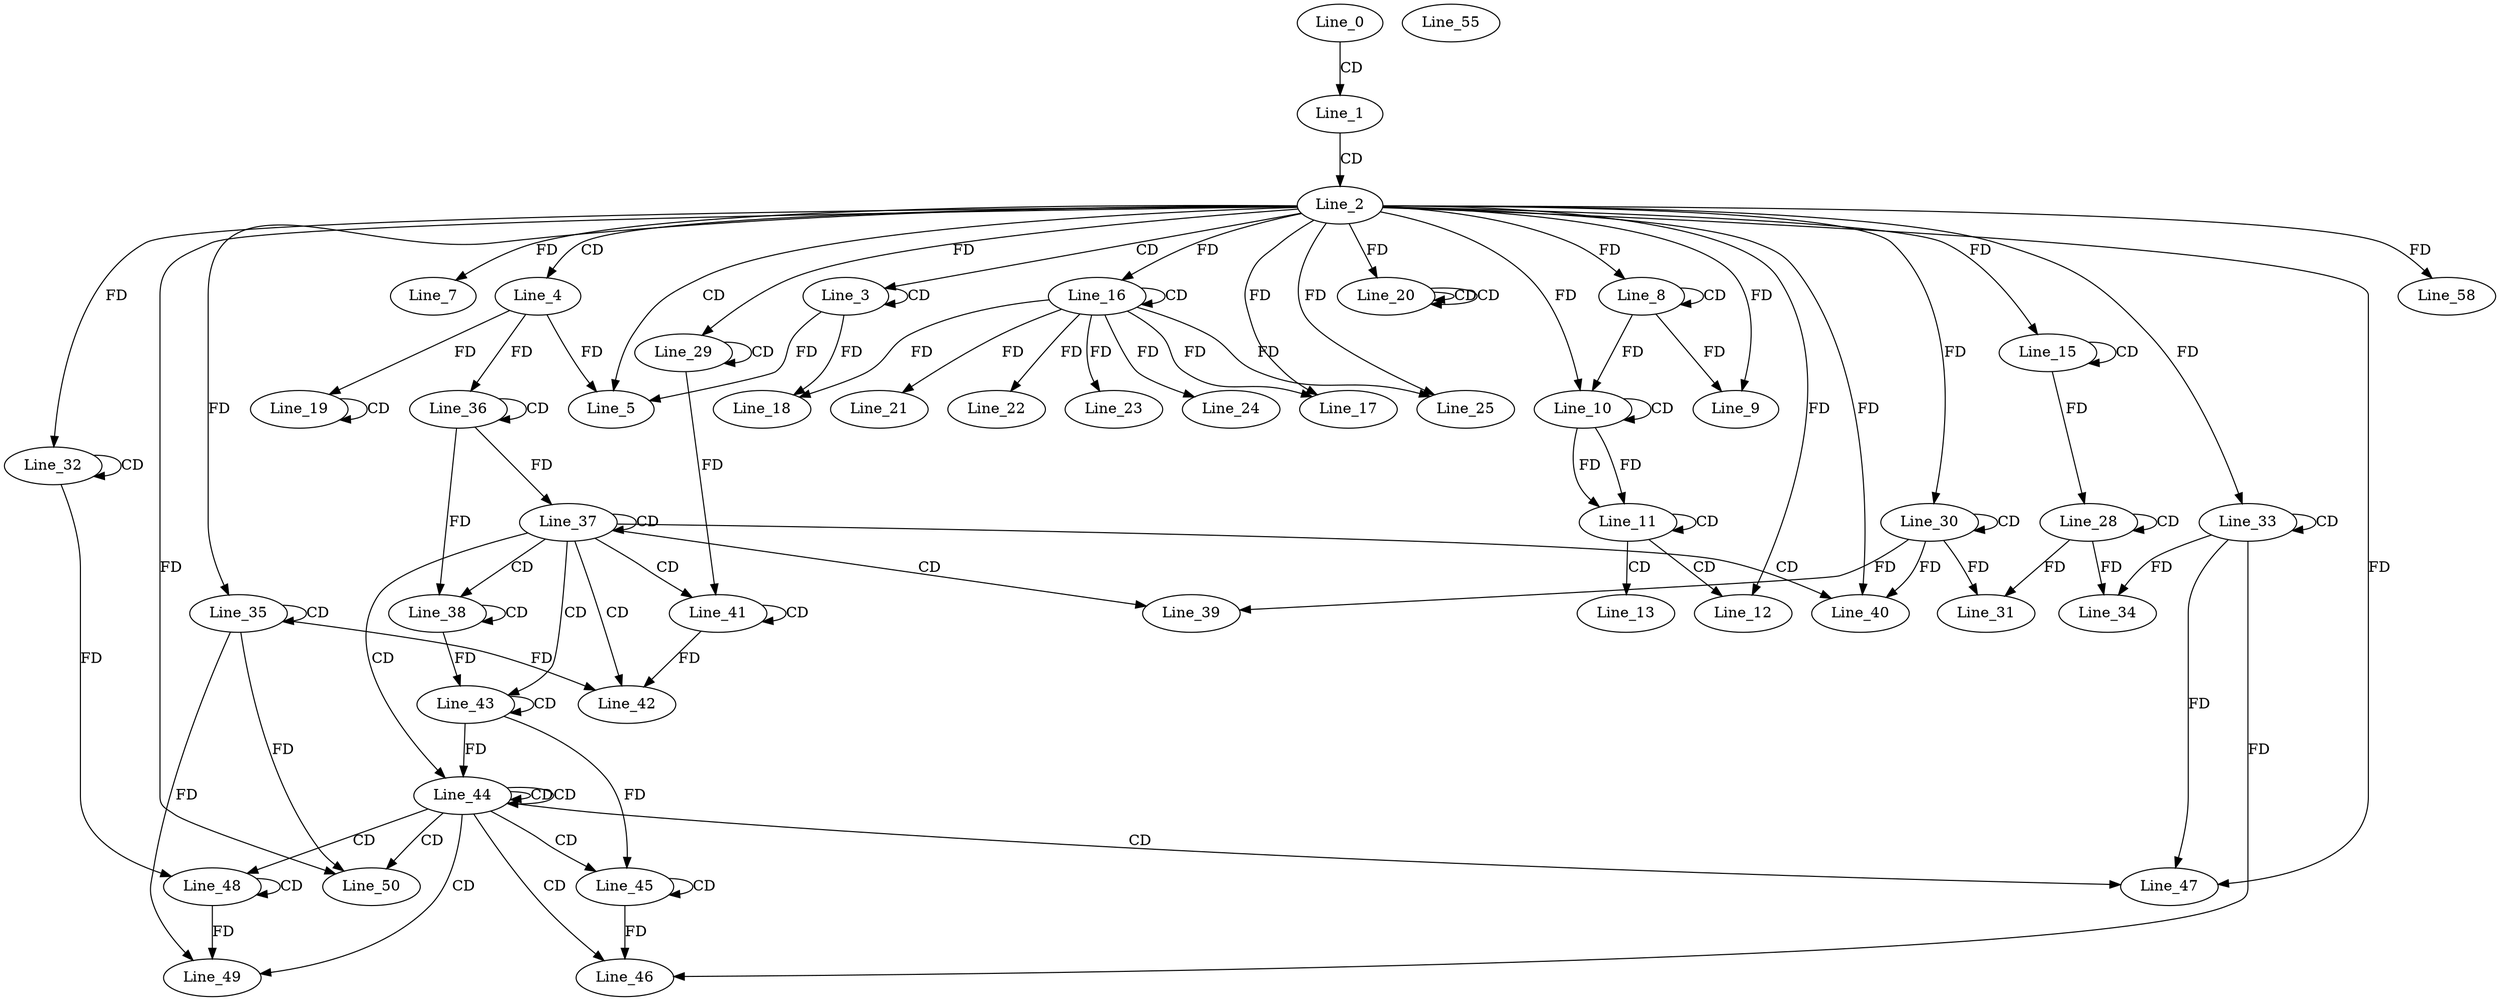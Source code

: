 digraph G {
  Line_0;
  Line_1;
  Line_2;
  Line_3;
  Line_3;
  Line_4;
  Line_5;
  Line_7;
  Line_8;
  Line_8;
  Line_9;
  Line_10;
  Line_10;
  Line_11;
  Line_11;
  Line_12;
  Line_13;
  Line_15;
  Line_15;
  Line_16;
  Line_16;
  Line_17;
  Line_18;
  Line_19;
  Line_19;
  Line_20;
  Line_20;
  Line_20;
  Line_21;
  Line_22;
  Line_23;
  Line_24;
  Line_25;
  Line_28;
  Line_28;
  Line_29;
  Line_29;
  Line_30;
  Line_30;
  Line_31;
  Line_32;
  Line_32;
  Line_33;
  Line_33;
  Line_34;
  Line_35;
  Line_35;
  Line_36;
  Line_36;
  Line_37;
  Line_37;
  Line_38;
  Line_38;
  Line_39;
  Line_40;
  Line_40;
  Line_41;
  Line_41;
  Line_42;
  Line_43;
  Line_43;
  Line_44;
  Line_44;
  Line_45;
  Line_45;
  Line_46;
  Line_47;
  Line_47;
  Line_48;
  Line_48;
  Line_49;
  Line_50;
  Line_50;
  Line_55;
  Line_58;
  Line_0 -> Line_1 [ label="CD" ];
  Line_1 -> Line_2 [ label="CD" ];
  Line_2 -> Line_3 [ label="CD" ];
  Line_3 -> Line_3 [ label="CD" ];
  Line_2 -> Line_4 [ label="CD" ];
  Line_2 -> Line_5 [ label="CD" ];
  Line_4 -> Line_5 [ label="FD" ];
  Line_3 -> Line_5 [ label="FD" ];
  Line_2 -> Line_7 [ label="FD" ];
  Line_8 -> Line_8 [ label="CD" ];
  Line_2 -> Line_8 [ label="FD" ];
  Line_8 -> Line_9 [ label="FD" ];
  Line_2 -> Line_9 [ label="FD" ];
  Line_10 -> Line_10 [ label="CD" ];
  Line_2 -> Line_10 [ label="FD" ];
  Line_8 -> Line_10 [ label="FD" ];
  Line_10 -> Line_11 [ label="FD" ];
  Line_11 -> Line_11 [ label="CD" ];
  Line_10 -> Line_11 [ label="FD" ];
  Line_11 -> Line_12 [ label="CD" ];
  Line_2 -> Line_12 [ label="FD" ];
  Line_11 -> Line_13 [ label="CD" ];
  Line_15 -> Line_15 [ label="CD" ];
  Line_2 -> Line_15 [ label="FD" ];
  Line_16 -> Line_16 [ label="CD" ];
  Line_2 -> Line_16 [ label="FD" ];
  Line_16 -> Line_17 [ label="FD" ];
  Line_2 -> Line_17 [ label="FD" ];
  Line_16 -> Line_18 [ label="FD" ];
  Line_3 -> Line_18 [ label="FD" ];
  Line_19 -> Line_19 [ label="CD" ];
  Line_4 -> Line_19 [ label="FD" ];
  Line_20 -> Line_20 [ label="CD" ];
  Line_20 -> Line_20 [ label="CD" ];
  Line_2 -> Line_20 [ label="FD" ];
  Line_16 -> Line_21 [ label="FD" ];
  Line_16 -> Line_22 [ label="FD" ];
  Line_16 -> Line_23 [ label="FD" ];
  Line_16 -> Line_24 [ label="FD" ];
  Line_2 -> Line_25 [ label="FD" ];
  Line_16 -> Line_25 [ label="FD" ];
  Line_28 -> Line_28 [ label="CD" ];
  Line_15 -> Line_28 [ label="FD" ];
  Line_29 -> Line_29 [ label="CD" ];
  Line_2 -> Line_29 [ label="FD" ];
  Line_30 -> Line_30 [ label="CD" ];
  Line_2 -> Line_30 [ label="FD" ];
  Line_30 -> Line_31 [ label="FD" ];
  Line_28 -> Line_31 [ label="FD" ];
  Line_32 -> Line_32 [ label="CD" ];
  Line_2 -> Line_32 [ label="FD" ];
  Line_33 -> Line_33 [ label="CD" ];
  Line_2 -> Line_33 [ label="FD" ];
  Line_33 -> Line_34 [ label="FD" ];
  Line_28 -> Line_34 [ label="FD" ];
  Line_35 -> Line_35 [ label="CD" ];
  Line_2 -> Line_35 [ label="FD" ];
  Line_36 -> Line_36 [ label="CD" ];
  Line_4 -> Line_36 [ label="FD" ];
  Line_37 -> Line_37 [ label="CD" ];
  Line_36 -> Line_37 [ label="FD" ];
  Line_37 -> Line_38 [ label="CD" ];
  Line_38 -> Line_38 [ label="CD" ];
  Line_36 -> Line_38 [ label="FD" ];
  Line_37 -> Line_39 [ label="CD" ];
  Line_30 -> Line_39 [ label="FD" ];
  Line_37 -> Line_40 [ label="CD" ];
  Line_2 -> Line_40 [ label="FD" ];
  Line_30 -> Line_40 [ label="FD" ];
  Line_37 -> Line_41 [ label="CD" ];
  Line_41 -> Line_41 [ label="CD" ];
  Line_29 -> Line_41 [ label="FD" ];
  Line_37 -> Line_42 [ label="CD" ];
  Line_35 -> Line_42 [ label="FD" ];
  Line_41 -> Line_42 [ label="FD" ];
  Line_37 -> Line_43 [ label="CD" ];
  Line_43 -> Line_43 [ label="CD" ];
  Line_38 -> Line_43 [ label="FD" ];
  Line_37 -> Line_44 [ label="CD" ];
  Line_44 -> Line_44 [ label="CD" ];
  Line_44 -> Line_44 [ label="CD" ];
  Line_43 -> Line_44 [ label="FD" ];
  Line_44 -> Line_45 [ label="CD" ];
  Line_45 -> Line_45 [ label="CD" ];
  Line_43 -> Line_45 [ label="FD" ];
  Line_44 -> Line_46 [ label="CD" ];
  Line_33 -> Line_46 [ label="FD" ];
  Line_45 -> Line_46 [ label="FD" ];
  Line_44 -> Line_47 [ label="CD" ];
  Line_2 -> Line_47 [ label="FD" ];
  Line_33 -> Line_47 [ label="FD" ];
  Line_44 -> Line_48 [ label="CD" ];
  Line_48 -> Line_48 [ label="CD" ];
  Line_32 -> Line_48 [ label="FD" ];
  Line_44 -> Line_49 [ label="CD" ];
  Line_35 -> Line_49 [ label="FD" ];
  Line_48 -> Line_49 [ label="FD" ];
  Line_44 -> Line_50 [ label="CD" ];
  Line_2 -> Line_50 [ label="FD" ];
  Line_35 -> Line_50 [ label="FD" ];
  Line_2 -> Line_58 [ label="FD" ];
}
